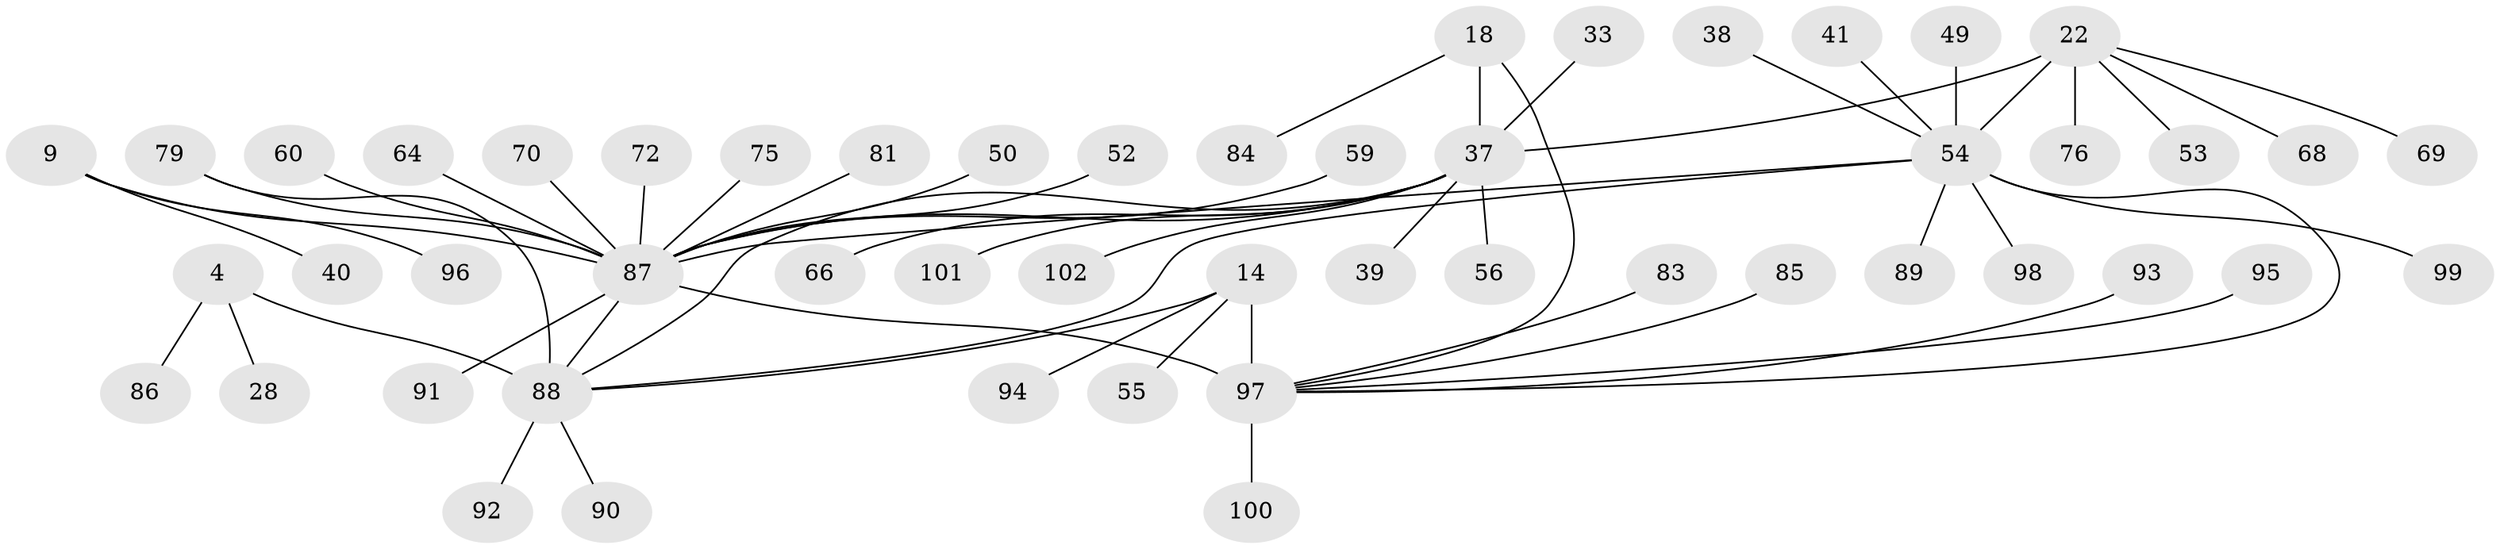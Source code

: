 // original degree distribution, {5: 0.058823529411764705, 9: 0.029411764705882353, 8: 0.0392156862745098, 11: 0.00980392156862745, 10: 0.0196078431372549, 6: 0.029411764705882353, 14: 0.00980392156862745, 7: 0.0392156862745098, 12: 0.00980392156862745, 1: 0.5784313725490197, 3: 0.049019607843137254, 2: 0.10784313725490197, 4: 0.0196078431372549}
// Generated by graph-tools (version 1.1) at 2025/55/03/09/25 04:55:37]
// undirected, 51 vertices, 57 edges
graph export_dot {
graph [start="1"]
  node [color=gray90,style=filled];
  4 [super="+1"];
  9 [super="+7"];
  14 [super="+11"];
  18 [super="+16"];
  22 [super="+21"];
  28;
  33;
  37 [super="+19+20+31"];
  38;
  39;
  40;
  41;
  49;
  50;
  52;
  53;
  54 [super="+34+27+32"];
  55;
  56;
  59;
  60;
  64;
  66;
  68;
  69;
  70;
  72;
  75 [super="+44"];
  76 [super="+74"];
  79 [super="+30"];
  81;
  83;
  84;
  85;
  86;
  87 [super="+8+82+10"];
  88 [super="+80"];
  89 [super="+77"];
  90;
  91;
  92;
  93;
  94;
  95;
  96;
  97 [super="+15+13+35+42+58+61+73"];
  98;
  99;
  100 [super="+63+78"];
  101 [super="+57+71"];
  102;
  4 -- 28;
  4 -- 86;
  4 -- 88 [weight=6];
  9 -- 96;
  9 -- 40;
  9 -- 87 [weight=7];
  14 -- 94;
  14 -- 55;
  14 -- 97 [weight=6];
  14 -- 88;
  18 -- 84;
  18 -- 37 [weight=6];
  18 -- 97;
  22 -- 53;
  22 -- 68;
  22 -- 69;
  22 -- 76;
  22 -- 37;
  22 -- 54 [weight=6];
  33 -- 37;
  37 -- 87 [weight=4];
  37 -- 101;
  37 -- 66;
  37 -- 102;
  37 -- 39;
  37 -- 56;
  37 -- 88;
  38 -- 54;
  41 -- 54;
  49 -- 54;
  50 -- 87;
  52 -- 87;
  54 -- 87 [weight=3];
  54 -- 97;
  54 -- 98;
  54 -- 99;
  54 -- 89;
  54 -- 88;
  59 -- 87;
  60 -- 87;
  64 -- 87;
  70 -- 87;
  72 -- 87;
  75 -- 87;
  79 -- 87 [weight=2];
  79 -- 88;
  81 -- 87;
  83 -- 97;
  85 -- 97;
  87 -- 97 [weight=3];
  87 -- 91;
  87 -- 88 [weight=2];
  88 -- 90;
  88 -- 92;
  93 -- 97;
  95 -- 97;
  97 -- 100;
}
